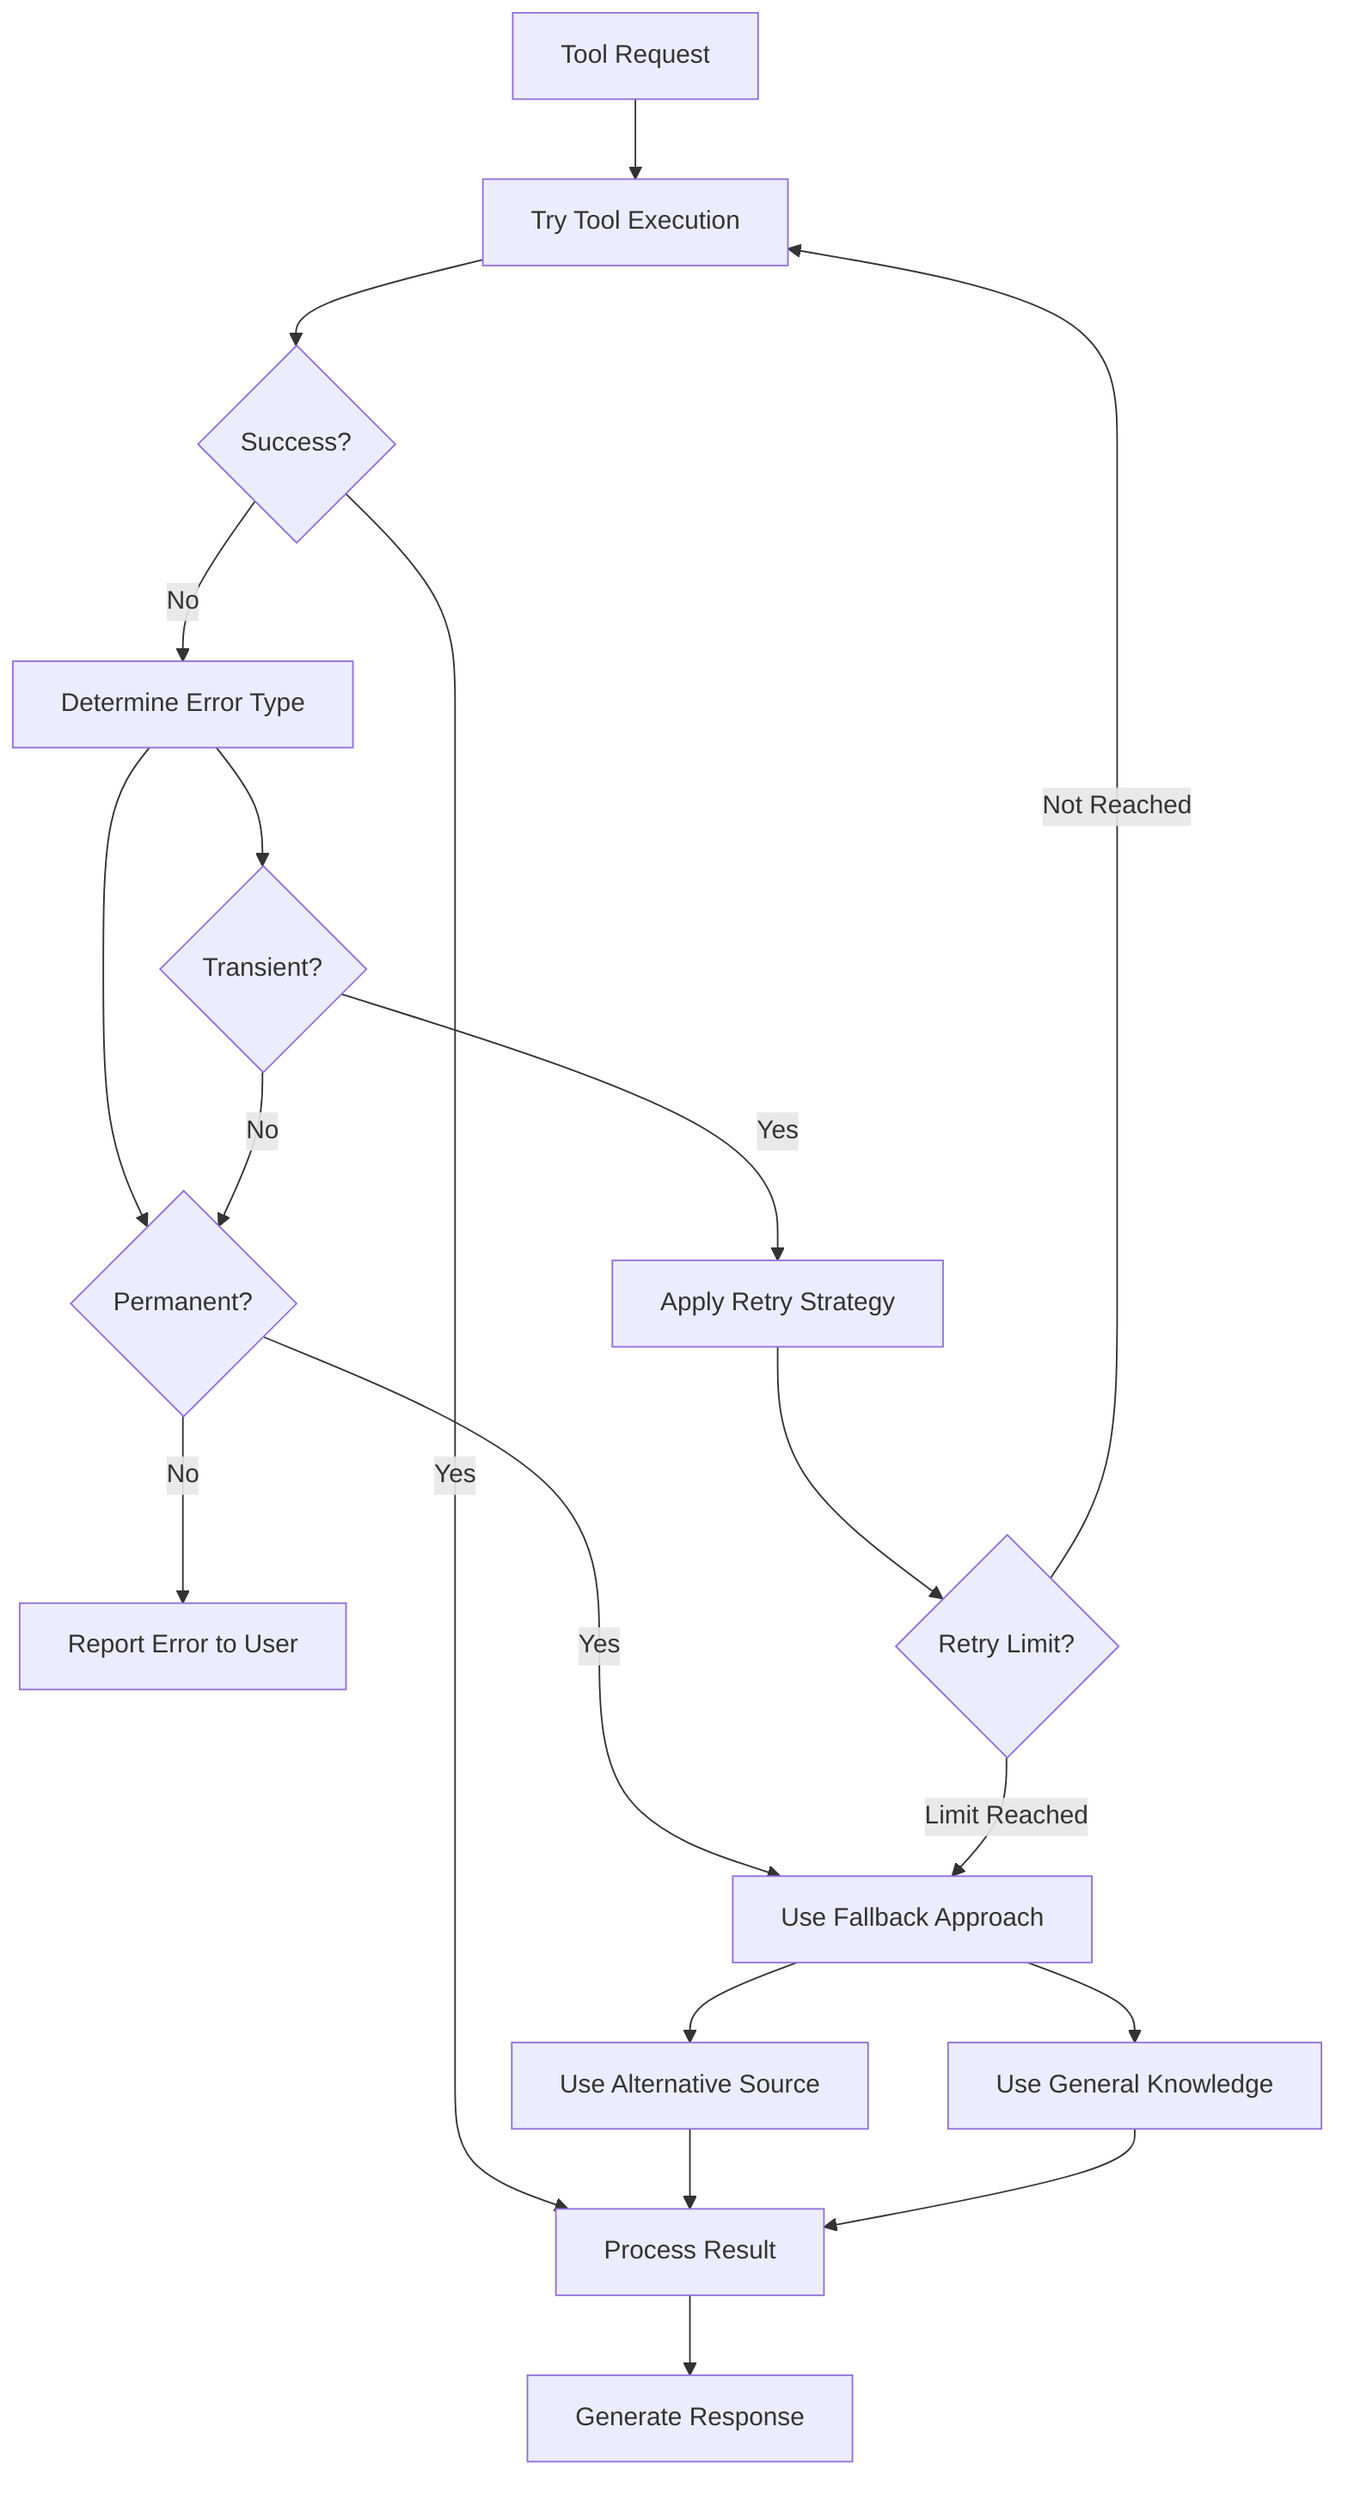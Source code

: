 graph TD
    Request[Tool Request] --> TryExecution[Try Tool Execution]
    TryExecution --> Success{Success?}

    Success -->|Yes| ProcessResult[Process Result]
    Success -->|No| DetermineErrorType[Determine Error Type]

    DetermineErrorType --> Transient{Transient?}
    DetermineErrorType --> Permanent{Permanent?}

    Transient -->|Yes| RetryStrategy[Apply Retry Strategy]
    Transient -->|No| Permanent

    Permanent -->|Yes| FallbackStrategy[Use Fallback Approach]
    Permanent -->|No| ErrorReport[Report Error to User]

    RetryStrategy --> RetryLimit{Retry Limit?}
    RetryLimit -->|Not Reached| TryExecution
    RetryLimit -->|Limit Reached| FallbackStrategy

    FallbackStrategy --> AlternativeSource[Use Alternative Source]
    FallbackStrategy --> GeneralKnowledge[Use General Knowledge]

    AlternativeSource --> ProcessResult
    GeneralKnowledge --> ProcessResult

    ProcessResult --> Response[Generate Response]